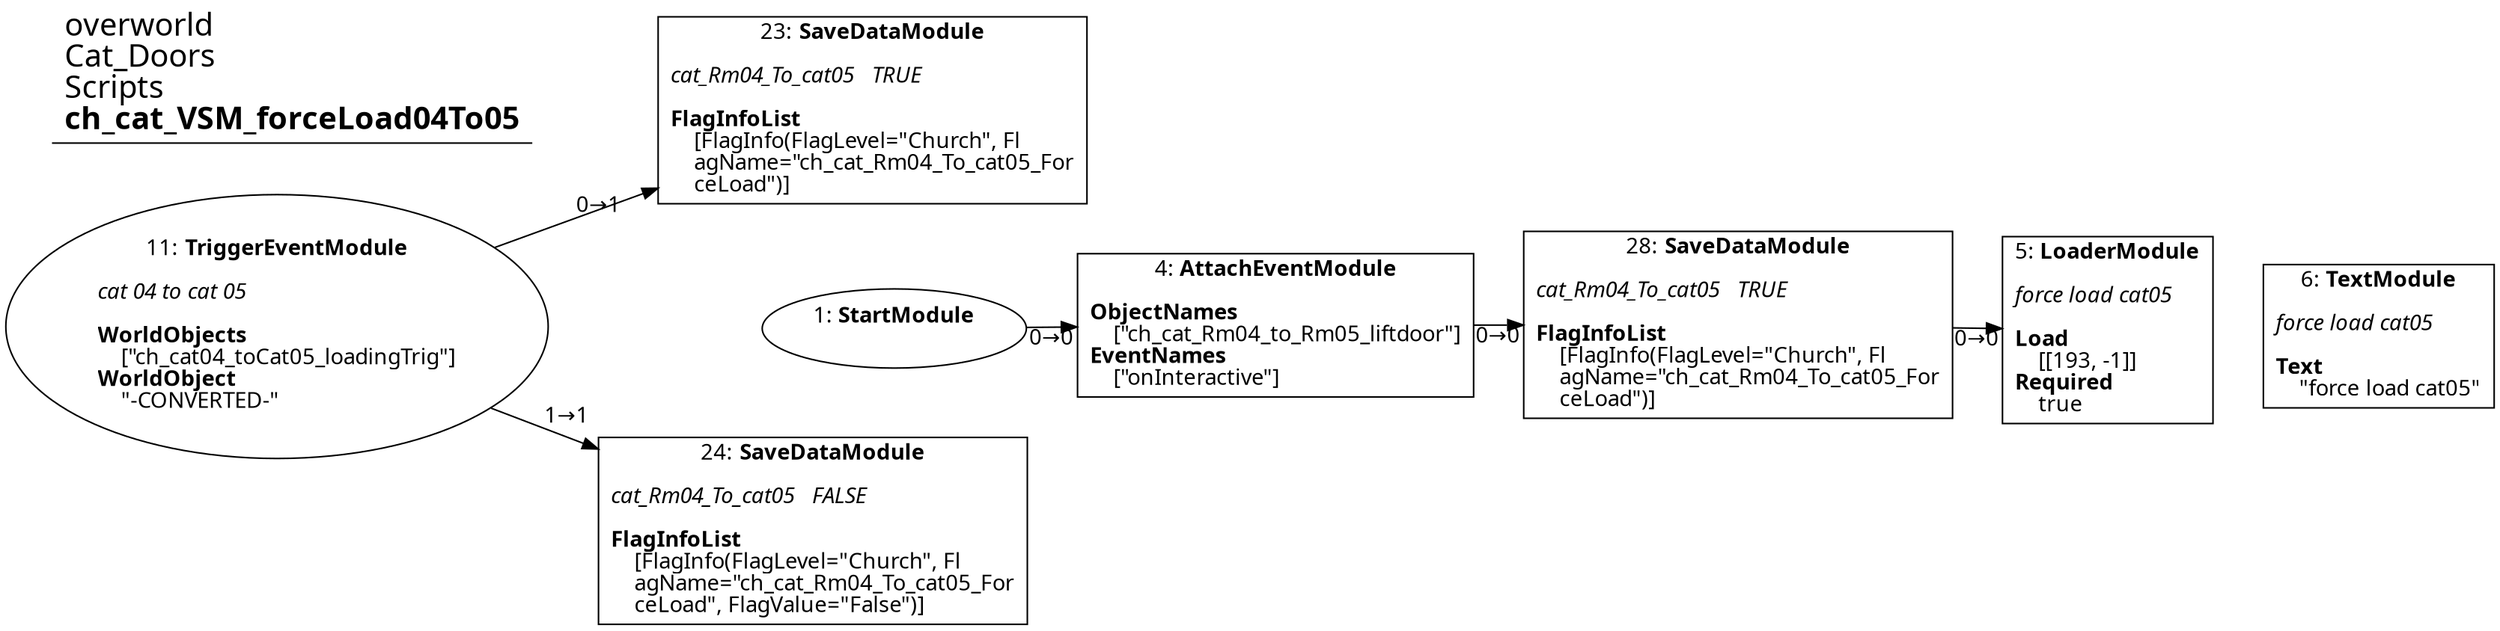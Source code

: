digraph {
    layout = fdp;
    overlap = prism;
    sep = "+16";
    splines = spline;

    node [ shape = box ];

    graph [ fontname = "Segoe UI" ];
    node [ fontname = "Segoe UI" ];
    edge [ fontname = "Segoe UI" ];

    1 [ label = <1: <b>StartModule</b><br/><br/>> ];
    1 [ shape = oval ]
    1 [ pos = "-0.081,-0.80700004!" ];
    1 -> 4 [ label = "0→0" ];

    4 [ label = <4: <b>AttachEventModule</b><br/><br/><b>ObjectNames</b><br align="left"/>    [&quot;ch_cat_Rm04_to_Rm05_liftdoor&quot;]<br align="left"/><b>EventNames</b><br align="left"/>    [&quot;onInteractive&quot;]<br align="left"/>> ];
    4 [ pos = "0.058000002,-0.80700004!" ];
    4 -> 28 [ label = "0→0" ];

    5 [ label = <5: <b>LoaderModule</b><br/><br/><i>force load cat05<br align="left"/></i><br align="left"/><b>Load</b><br align="left"/>    [[193, -1]]<br align="left"/><b>Required</b><br align="left"/>    true<br align="left"/>> ];
    5 [ pos = "0.517,-0.80700004!" ];

    6 [ label = <6: <b>TextModule</b><br/><br/><i>force load cat05<br align="left"/></i><br align="left"/><b>Text</b><br align="left"/>    &quot;force load cat05&quot;<br align="left"/>> ];
    6 [ pos = "0.712,-0.80700004!" ];

    11 [ label = <11: <b>TriggerEventModule</b><br/><br/><i>cat 04 to cat 05<br align="left"/></i><br align="left"/><b>WorldObjects</b><br align="left"/>    [&quot;ch_cat04_toCat05_loadingTrig&quot;]<br align="left"/><b>WorldObject</b><br align="left"/>    &quot;-CONVERTED-&quot;<br align="left"/>> ];
    11 [ shape = oval ]
    11 [ pos = "-0.432,-0.794!" ];
    11 -> 23 [ label = "0→1" ];
    11 -> 24 [ label = "1→1" ];

    23 [ label = <23: <b>SaveDataModule</b><br/><br/><i>cat_Rm04_To_cat05   TRUE<br align="left"/></i><br align="left"/><b>FlagInfoList</b><br align="left"/>    [FlagInfo(FlagLevel=&quot;Church&quot;, Fl<br align="left"/>    agName=&quot;ch_cat_Rm04_To_cat05_For<br align="left"/>    ceLoad&quot;)]<br align="left"/>> ];
    23 [ pos = "-0.15400001,-0.67300004!" ];

    24 [ label = <24: <b>SaveDataModule</b><br/><br/><i>cat_Rm04_To_cat05   FALSE<br align="left"/></i><br align="left"/><b>FlagInfoList</b><br align="left"/>    [FlagInfo(FlagLevel=&quot;Church&quot;, Fl<br align="left"/>    agName=&quot;ch_cat_Rm04_To_cat05_For<br align="left"/>    ceLoad&quot;, FlagValue=&quot;False&quot;)]<br align="left"/>> ];
    24 [ pos = "-0.155,-0.8880001!" ];

    28 [ label = <28: <b>SaveDataModule</b><br/><br/><i>cat_Rm04_To_cat05   TRUE<br align="left"/></i><br align="left"/><b>FlagInfoList</b><br align="left"/>    [FlagInfo(FlagLevel=&quot;Church&quot;, Fl<br align="left"/>    agName=&quot;ch_cat_Rm04_To_cat05_For<br align="left"/>    ceLoad&quot;)]<br align="left"/>> ];
    28 [ pos = "0.30100003,-0.80700004!" ];
    28 -> 5 [ label = "0→0" ];

    title [ pos = "-0.43300003,-0.67200005!" ];
    title [ shape = underline ];
    title [ label = <<font point-size="20">overworld<br align="left"/>Cat_Doors<br align="left"/>Scripts<br align="left"/><b>ch_cat_VSM_forceLoad04To05</b><br align="left"/></font>> ];
}
